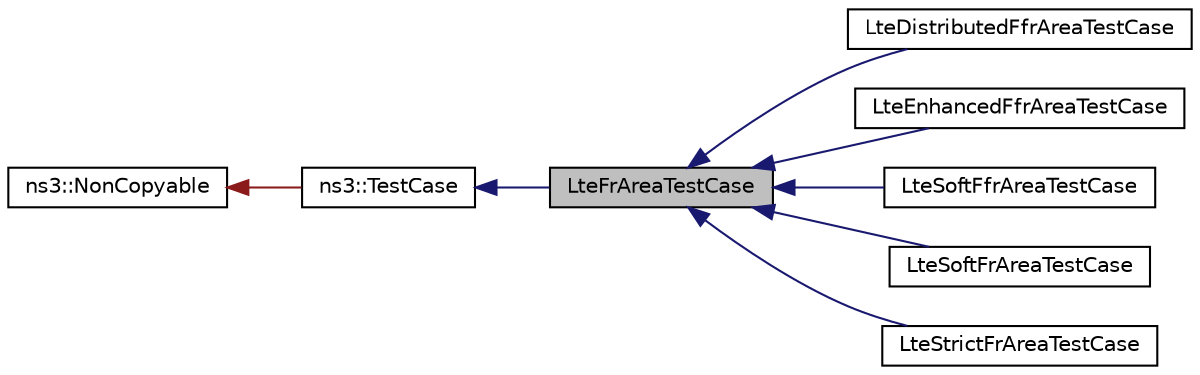 digraph "LteFrAreaTestCase"
{
 // LATEX_PDF_SIZE
  edge [fontname="Helvetica",fontsize="10",labelfontname="Helvetica",labelfontsize="10"];
  node [fontname="Helvetica",fontsize="10",shape=record];
  rankdir="LR";
  Node1 [label="LteFrAreaTestCase",height=0.2,width=0.4,color="black", fillcolor="grey75", style="filled", fontcolor="black",tooltip="Test frequency reuse algorithm by teleporing UEs to different parts of area and checking if the frequ..."];
  Node2 -> Node1 [dir="back",color="midnightblue",fontsize="10",style="solid",fontname="Helvetica"];
  Node2 [label="ns3::TestCase",height=0.2,width=0.4,color="black", fillcolor="white", style="filled",URL="$classns3_1_1_test_case.html",tooltip="encapsulates test code"];
  Node3 -> Node2 [dir="back",color="firebrick4",fontsize="10",style="solid",fontname="Helvetica"];
  Node3 [label="ns3::NonCopyable",height=0.2,width=0.4,color="black", fillcolor="white", style="filled",URL="$classns3_1_1_non_copyable.html",tooltip="A base class for (non-Singleton) objects which shouldn't be copied."];
  Node1 -> Node4 [dir="back",color="midnightblue",fontsize="10",style="solid",fontname="Helvetica"];
  Node4 [label="LteDistributedFfrAreaTestCase",height=0.2,width=0.4,color="black", fillcolor="white", style="filled",URL="$class_lte_distributed_ffr_area_test_case.html",tooltip="Lte Distributed Ffr Area Test Case."];
  Node1 -> Node5 [dir="back",color="midnightblue",fontsize="10",style="solid",fontname="Helvetica"];
  Node5 [label="LteEnhancedFfrAreaTestCase",height=0.2,width=0.4,color="black", fillcolor="white", style="filled",URL="$class_lte_enhanced_ffr_area_test_case.html",tooltip="Lte Enhanced Ffr Area Test Case."];
  Node1 -> Node6 [dir="back",color="midnightblue",fontsize="10",style="solid",fontname="Helvetica"];
  Node6 [label="LteSoftFfrAreaTestCase",height=0.2,width=0.4,color="black", fillcolor="white", style="filled",URL="$class_lte_soft_ffr_area_test_case.html",tooltip="Lte Soft Ffr Area Test Case."];
  Node1 -> Node7 [dir="back",color="midnightblue",fontsize="10",style="solid",fontname="Helvetica"];
  Node7 [label="LteSoftFrAreaTestCase",height=0.2,width=0.4,color="black", fillcolor="white", style="filled",URL="$class_lte_soft_fr_area_test_case.html",tooltip="Lte Soft Fr Area Test Case."];
  Node1 -> Node8 [dir="back",color="midnightblue",fontsize="10",style="solid",fontname="Helvetica"];
  Node8 [label="LteStrictFrAreaTestCase",height=0.2,width=0.4,color="black", fillcolor="white", style="filled",URL="$class_lte_strict_fr_area_test_case.html",tooltip="Lte Fr Area Test Case."];
}
